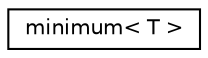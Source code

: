 digraph "Graphical Class Hierarchy"
{
 // LATEX_PDF_SIZE
  edge [fontname="Helvetica",fontsize="10",labelfontname="Helvetica",labelfontsize="10"];
  node [fontname="Helvetica",fontsize="10",shape=record];
  rankdir="LR";
  Node0 [label="minimum\< T \>",height=0.2,width=0.4,color="black", fillcolor="white", style="filled",URL="$structpFlow_1_1algorithms_1_1minimum.html",tooltip=" "];
}
